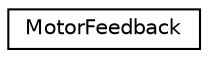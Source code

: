 digraph "Graphical Class Hierarchy"
{
  edge [fontname="Helvetica",fontsize="10",labelfontname="Helvetica",labelfontsize="10"];
  node [fontname="Helvetica",fontsize="10",shape=record];
  rankdir="LR";
  Node0 [label="MotorFeedback",height=0.2,width=0.4,color="black", fillcolor="white", style="filled",URL="$struct_motor_feedback.html"];
}

